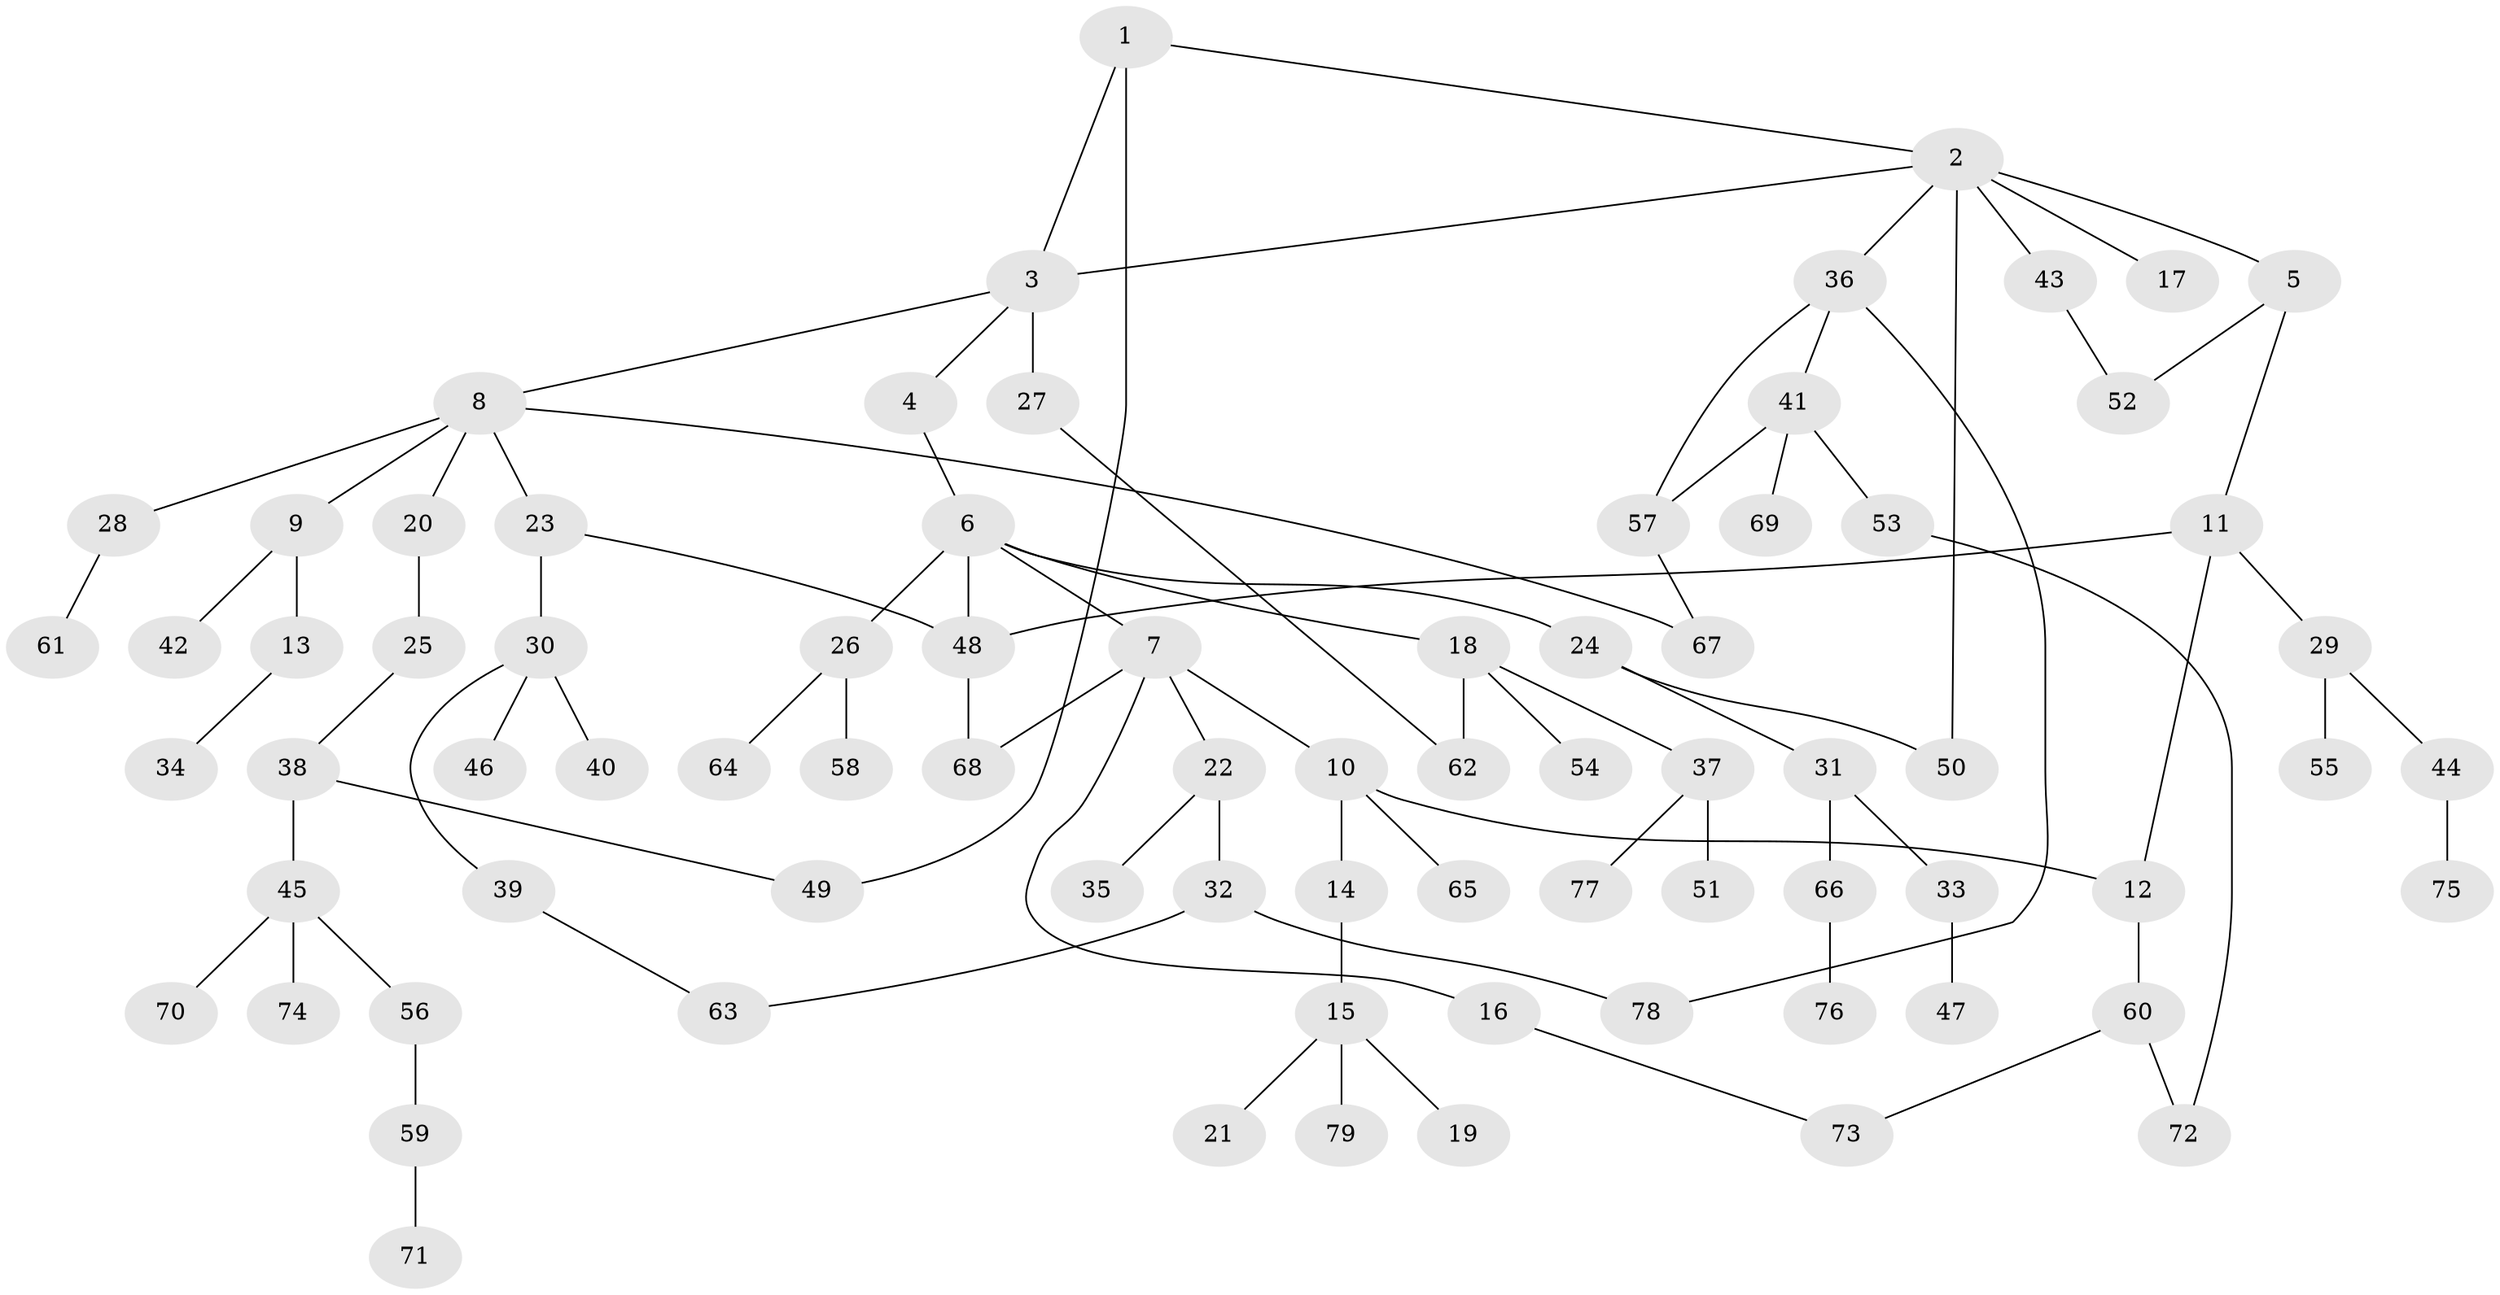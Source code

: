 // coarse degree distribution, {5: 0.08333333333333333, 6: 0.041666666666666664, 3: 0.22916666666666666, 2: 0.3125, 1: 0.2708333333333333, 4: 0.0625}
// Generated by graph-tools (version 1.1) at 2025/36/03/04/25 23:36:07]
// undirected, 79 vertices, 93 edges
graph export_dot {
  node [color=gray90,style=filled];
  1;
  2;
  3;
  4;
  5;
  6;
  7;
  8;
  9;
  10;
  11;
  12;
  13;
  14;
  15;
  16;
  17;
  18;
  19;
  20;
  21;
  22;
  23;
  24;
  25;
  26;
  27;
  28;
  29;
  30;
  31;
  32;
  33;
  34;
  35;
  36;
  37;
  38;
  39;
  40;
  41;
  42;
  43;
  44;
  45;
  46;
  47;
  48;
  49;
  50;
  51;
  52;
  53;
  54;
  55;
  56;
  57;
  58;
  59;
  60;
  61;
  62;
  63;
  64;
  65;
  66;
  67;
  68;
  69;
  70;
  71;
  72;
  73;
  74;
  75;
  76;
  77;
  78;
  79;
  1 -- 2;
  1 -- 49;
  1 -- 3;
  2 -- 3;
  2 -- 5;
  2 -- 17;
  2 -- 36;
  2 -- 43;
  2 -- 50;
  3 -- 4;
  3 -- 8;
  3 -- 27;
  4 -- 6;
  5 -- 11;
  5 -- 52;
  6 -- 7;
  6 -- 18;
  6 -- 24;
  6 -- 26;
  6 -- 48;
  7 -- 10;
  7 -- 16;
  7 -- 22;
  7 -- 68;
  8 -- 9;
  8 -- 20;
  8 -- 23;
  8 -- 28;
  8 -- 67;
  9 -- 13;
  9 -- 42;
  10 -- 12;
  10 -- 14;
  10 -- 65;
  11 -- 29;
  11 -- 48;
  11 -- 12;
  12 -- 60;
  13 -- 34;
  14 -- 15;
  15 -- 19;
  15 -- 21;
  15 -- 79;
  16 -- 73;
  18 -- 37;
  18 -- 54;
  18 -- 62;
  20 -- 25;
  22 -- 32;
  22 -- 35;
  23 -- 30;
  23 -- 48;
  24 -- 31;
  24 -- 50;
  25 -- 38;
  26 -- 58;
  26 -- 64;
  27 -- 62;
  28 -- 61;
  29 -- 44;
  29 -- 55;
  30 -- 39;
  30 -- 40;
  30 -- 46;
  31 -- 33;
  31 -- 66;
  32 -- 78;
  32 -- 63;
  33 -- 47;
  36 -- 41;
  36 -- 57;
  36 -- 78;
  37 -- 51;
  37 -- 77;
  38 -- 45;
  38 -- 49;
  39 -- 63;
  41 -- 53;
  41 -- 57;
  41 -- 69;
  43 -- 52;
  44 -- 75;
  45 -- 56;
  45 -- 70;
  45 -- 74;
  48 -- 68;
  53 -- 72;
  56 -- 59;
  57 -- 67;
  59 -- 71;
  60 -- 73;
  60 -- 72;
  66 -- 76;
}
